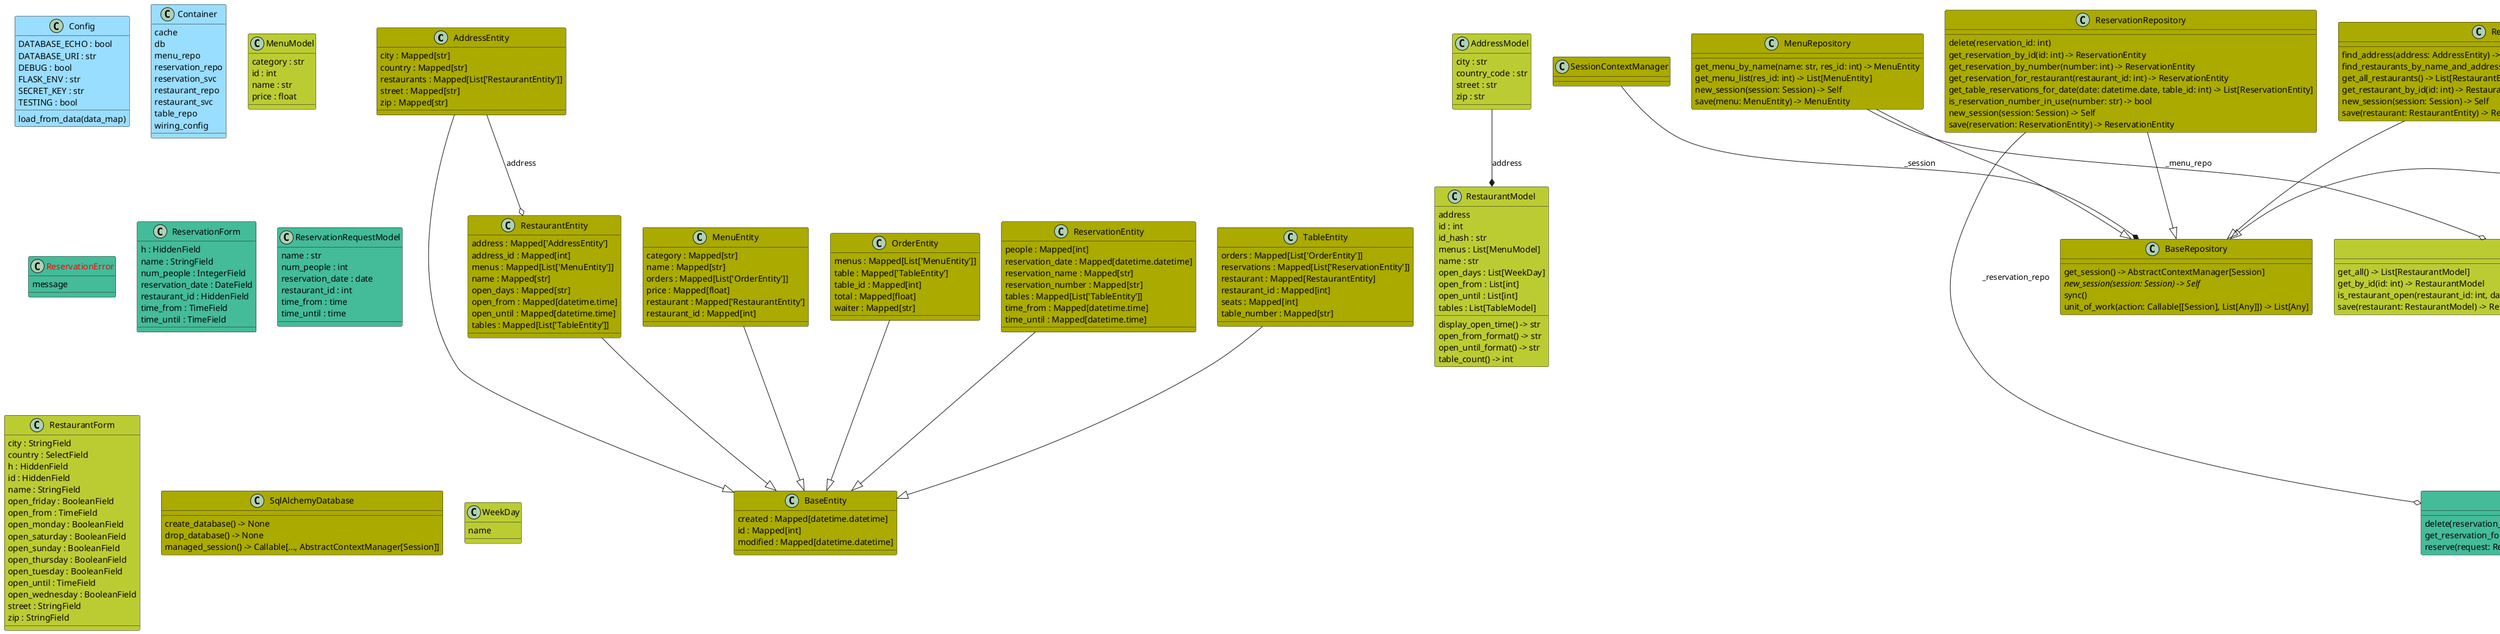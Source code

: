 @startuml classes_restaurant_app
set namespaceSeparator none
class "AddressEntity" as restaurant_app.store.entities.AddressEntity #AAAA00 {
  city : Mapped[str]
  country : Mapped[str]
  restaurants : Mapped[List['RestaurantEntity']]
  street : Mapped[str]
  zip : Mapped[str]
}
class "AddressModel" as restaurant_app.restaurant.models.AddressModel #BBCC33 {
  city : str
  country_code : str
  street : str
  zip : str
}
class "BaseEntity" as restaurant_app.store.entities.BaseEntity #AAAA00 {
  created : Mapped[datetime.datetime]
  id : Mapped[int]
  modified : Mapped[datetime.datetime]
}
class "BaseRepository" as restaurant_app.store.base_repository.BaseRepository #AAAA00 {
  get_session() -> AbstractContextManager[Session]
  {abstract}new_session(session: Session) -> Self
  sync()
  unit_of_work(action: Callable[[Session], List[Any]]) -> List[Any]
}
class "Cache" as restaurant_app.infrastructure.cache.Cache #99DDFF {
  {abstract}delete(key: str)
  {abstract}get(key: str) -> Any
  {abstract}put(key: str, value: Any)
}
class "Config" as restaurant_app.infrastructure.config.Config #99DDFF {
  DATABASE_ECHO : bool
  DATABASE_URI : str
  DEBUG : bool
  FLASK_ENV : str
  SECRET_KEY : str
  TESTING : bool
  load_from_data(data_map)
}
class "Container" as restaurant_app.infrastructure.container.Container #99DDFF {
  cache
  db
  menu_repo
  reservation_repo
  reservation_svc
  restaurant_repo
  restaurant_svc
  table_repo
  wiring_config
}
class "MemoryCache" as restaurant_app.infrastructure.memory_cache.MemoryCache #99DDFF {
  delete(key: str)
  get(key: str) -> Any
  put(key: str, value: Any)
}
class "MenuEntity" as restaurant_app.store.entities.MenuEntity #AAAA00 {
  category : Mapped[str]
  name : Mapped[str]
  orders : Mapped[List['OrderEntity']]
  price : Mapped[float]
  restaurant : Mapped['RestaurantEntity']
  restaurant_id : Mapped[int]
}
class "MenuModel" as restaurant_app.restaurant.models.MenuModel #BBCC33 {
  category : str
  id : int
  name : str
  price : float
}
class "MenuRepository" as restaurant_app.store.menu_repository.MenuRepository #AAAA00 {
  get_menu_by_name(name: str, res_id: int) -> MenuEntity
  get_menu_list(res_id: int) -> List[MenuEntity]
  new_session(session: Session) -> Self
  save(menu: MenuEntity) -> MenuEntity
}
class "OrderEntity" as restaurant_app.store.entities.OrderEntity #AAAA00 {
  menus : Mapped[List['MenuEntity']]
  table : Mapped['TableEntity']
  table_id : Mapped[int]
  total : Mapped[float]
  waiter : Mapped[str]
}
class "ReservationEntity" as restaurant_app.store.entities.ReservationEntity #AAAA00 {
  people : Mapped[int]
  reservation_date : Mapped[datetime.datetime]
  reservation_name : Mapped[str]
  reservation_number : Mapped[str]
  tables : Mapped[List['TableEntity']]
  time_from : Mapped[datetime.time]
  time_until : Mapped[datetime.time]
}
class "<color:red>ReservationError</color>" as restaurant_app.reservation.service.ReservationError #44BB99 {
  message
}
class "ReservationForm" as restaurant_app.reservation.forms.ReservationForm #44BB99 {
  h : HiddenField
  name : StringField
  num_people : IntegerField
  reservation_date : DateField
  restaurant_id : HiddenField
  time_from : TimeField
  time_until : TimeField
}
class "ReservationModel" as restaurant_app.reservation.models.ReservationModel #44BB99 {
  id : int
  name : str
  num_people : int
  number : str
  reservation_date : date
  reserved_table
  time_from : time
  time_until : time
  date_format() -> str
  reservation_time_format() -> str
}
class "ReservationRepository" as restaurant_app.store.reservation_repo.ReservationRepository #AAAA00 {
  delete(reservation_id: int)
  get_reservation_by_id(id: int) -> ReservationEntity
  get_reservation_by_number(number: int) -> ReservationEntity
  get_reservation_for_restaurant(restaurant_id: int) -> ReservationEntity
  get_table_reservations_for_date(date: datetime.date, table_id: int) -> List[ReservationEntity]
  is_reservation_number_in_use(number: str) -> bool
  new_session(session: Session) -> Self
  save(reservation: ReservationEntity) -> ReservationEntity
}
class "ReservationRequestModel" as restaurant_app.reservation.models.ReservationRequestModel #44BB99 {
  name : str
  num_people : int
  reservation_date : date
  restaurant_id : int
  time_from : time
  time_until : time
}
class "ReservationService" as restaurant_app.reservation.service.ReservationService #44BB99 {
  delete(reservation_id: int)
  get_reservation_for_restaurant(restaurant_id: int) -> List[ReservationModel]
  reserve(request: ReservationRequestModel) -> ReservationModel
}
class "RestaurantEntity" as restaurant_app.store.entities.RestaurantEntity #AAAA00 {
  address : Mapped['AddressEntity']
  address_id : Mapped[int]
  menus : Mapped[List['MenuEntity']]
  name : Mapped[str]
  open_days : Mapped[str]
  open_from : Mapped[datetime.time]
  open_until : Mapped[datetime.time]
  tables : Mapped[List['TableEntity']]
}
class "RestaurantForm" as restaurant_app.restaurant.forms.RestaurantForm #BBCC33 {
  city : StringField
  country : SelectField
  h : HiddenField
  id : HiddenField
  name : StringField
  open_friday : BooleanField
  open_from : TimeField
  open_monday : BooleanField
  open_saturday : BooleanField
  open_sunday : BooleanField
  open_thursday : BooleanField
  open_tuesday : BooleanField
  open_until : TimeField
  open_wednesday : BooleanField
  street : StringField
  zip : StringField
}
class "RestaurantModel" as restaurant_app.restaurant.models.RestaurantModel #BBCC33 {
  address
  id : int
  id_hash : str
  menus : List[MenuModel]
  name : str
  open_days : List[WeekDay]
  open_from : List[int]
  open_until : List[int]
  tables : List[TableModel]
  display_open_time() -> str
  open_from_format() -> str
  open_until_format() -> str
  table_count() -> int
}
class "RestaurantRepository" as restaurant_app.store.restaurant_repository.RestaurantRepository #AAAA00 {
  find_address(address: AddressEntity) -> AddressEntity
  find_restaurants_by_name_and_address(name: str, addr: AddressEntity) -> RestaurantEntity
  get_all_restaurants() -> List[RestaurantEntity]
  get_restaurant_by_id(id: int) -> RestaurantEntity
  new_session(session: Session) -> Self
  save(restaurant: RestaurantEntity) -> RestaurantEntity
}
class "RestaurantService" as restaurant_app.restaurant.service.RestaurantService #BBCC33 {
  get_all() -> List[RestaurantModel]
  get_by_id(id: int) -> RestaurantModel
  is_restaurant_open(restaurant_id: int, date: datetime.date, time_from: datetime.time, time_until: datetime.time) -> bool
  save(restaurant: RestaurantModel) -> RestaurantModel
}
class "SessionContextManager" as restaurant_app.store.base_repository.SessionContextManager #AAAA00 {
}
class "SqlAlchemyDatabase" as restaurant_app.store.database.SqlAlchemyDatabase #AAAA00 {
  create_database() -> None
  drop_database() -> None
  managed_session() -> Callable[..., AbstractContextManager[Session]]
}
class "TableEntity" as restaurant_app.store.entities.TableEntity #AAAA00 {
  orders : Mapped[List['OrderEntity']]
  reservations : Mapped[List['ReservationEntity']]
  restaurant : Mapped[RestaurantEntity]
  restaurant_id : Mapped[int]
  seats : Mapped[int]
  table_number : Mapped[str]
}
class "TableModel" as restaurant_app.restaurant.models.TableModel #BBCC33 {
  id : int
  number : str
  places : int
}
class "TableRepository" as restaurant_app.store.table_repository.TableRepository #AAAA00 {
  get_table_by_id(id: int) -> TableEntity
  get_tables_for_restaurant(restaurant_id: int) -> List[TableEntity]
  get_tables_with_capacity(capacity: int, restaurant_id: int) -> List[TableEntity]
  new_session(session: Session) -> Self
  save(table: TableEntity) -> TableEntity
}
class "WeekDay" as restaurant_app.restaurant.models.WeekDay #BBCC33 {
  name
}
restaurant_app.infrastructure.memory_cache.MemoryCache --|> restaurant_app.infrastructure.cache.Cache
restaurant_app.store.entities.AddressEntity --|> restaurant_app.store.entities.BaseEntity
restaurant_app.store.entities.MenuEntity --|> restaurant_app.store.entities.BaseEntity
restaurant_app.store.entities.OrderEntity --|> restaurant_app.store.entities.BaseEntity
restaurant_app.store.entities.ReservationEntity --|> restaurant_app.store.entities.BaseEntity
restaurant_app.store.entities.RestaurantEntity --|> restaurant_app.store.entities.BaseEntity
restaurant_app.store.entities.TableEntity --|> restaurant_app.store.entities.BaseEntity
restaurant_app.store.menu_repository.MenuRepository --|> restaurant_app.store.base_repository.BaseRepository
restaurant_app.store.reservation_repo.ReservationRepository --|> restaurant_app.store.base_repository.BaseRepository
restaurant_app.store.restaurant_repository.RestaurantRepository --|> restaurant_app.store.base_repository.BaseRepository
restaurant_app.store.table_repository.TableRepository --|> restaurant_app.store.base_repository.BaseRepository
restaurant_app.restaurant.models.AddressModel --* restaurant_app.restaurant.models.RestaurantModel : address
restaurant_app.restaurant.models.TableModel --* restaurant_app.reservation.models.ReservationModel : reserved_table
restaurant_app.store.base_repository.SessionContextManager --* restaurant_app.store.base_repository.BaseRepository : _session
restaurant_app.restaurant.service.RestaurantService --o restaurant_app.reservation.service.ReservationService : _restaurant_svc
restaurant_app.store.entities.AddressEntity --o restaurant_app.store.entities.RestaurantEntity : address
restaurant_app.store.menu_repository.MenuRepository --o restaurant_app.restaurant.service.RestaurantService : _menu_repo
restaurant_app.store.reservation_repo.ReservationRepository --o restaurant_app.reservation.service.ReservationService : _reservation_repo
restaurant_app.store.restaurant_repository.RestaurantRepository --o restaurant_app.restaurant.service.RestaurantService : _restaurant_repo
restaurant_app.store.table_repository.TableRepository --o restaurant_app.reservation.service.ReservationService : _table_repo
restaurant_app.store.table_repository.TableRepository --o restaurant_app.restaurant.service.RestaurantService : _table_repo
@enduml
